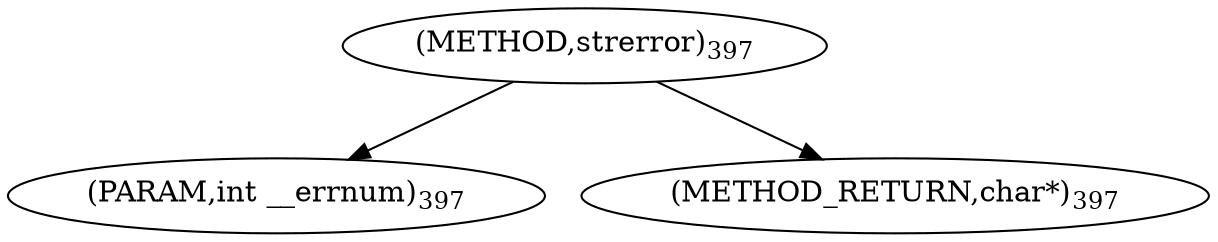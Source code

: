 digraph "strerror" {  
"98910" [label = <(METHOD,strerror)<SUB>397</SUB>> ]
"98911" [label = <(PARAM,int __errnum)<SUB>397</SUB>> ]
"98912" [label = <(METHOD_RETURN,char*)<SUB>397</SUB>> ]
  "98910" -> "98911" 
  "98910" -> "98912" 
}
